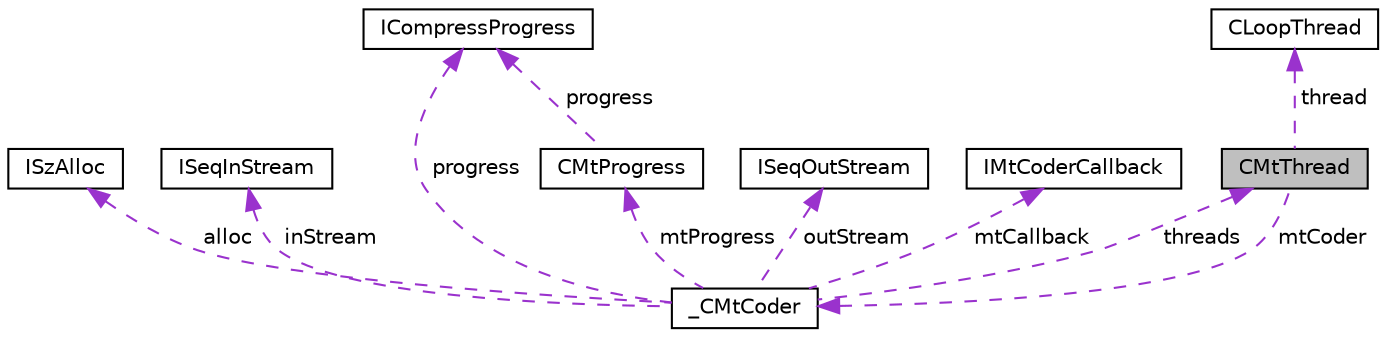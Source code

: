 digraph "CMtThread"
{
 // LATEX_PDF_SIZE
  edge [fontname="Helvetica",fontsize="10",labelfontname="Helvetica",labelfontsize="10"];
  node [fontname="Helvetica",fontsize="10",shape=record];
  Node1 [label="CMtThread",height=0.2,width=0.4,color="black", fillcolor="grey75", style="filled", fontcolor="black",tooltip=" "];
  Node2 -> Node1 [dir="back",color="darkorchid3",fontsize="10",style="dashed",label=" thread" ,fontname="Helvetica"];
  Node2 [label="CLoopThread",height=0.2,width=0.4,color="black", fillcolor="white", style="filled",URL="$struct_c_loop_thread.html",tooltip=" "];
  Node3 -> Node1 [dir="back",color="darkorchid3",fontsize="10",style="dashed",label=" mtCoder" ,fontname="Helvetica"];
  Node3 [label="_CMtCoder",height=0.2,width=0.4,color="black", fillcolor="white", style="filled",URL="$struct___c_mt_coder.html",tooltip=" "];
  Node4 -> Node3 [dir="back",color="darkorchid3",fontsize="10",style="dashed",label=" alloc" ,fontname="Helvetica"];
  Node4 [label="ISzAlloc",height=0.2,width=0.4,color="black", fillcolor="white", style="filled",URL="$struct_i_sz_alloc.html",tooltip=" "];
  Node5 -> Node3 [dir="back",color="darkorchid3",fontsize="10",style="dashed",label=" inStream" ,fontname="Helvetica"];
  Node5 [label="ISeqInStream",height=0.2,width=0.4,color="black", fillcolor="white", style="filled",URL="$struct_i_seq_in_stream.html",tooltip=" "];
  Node1 -> Node3 [dir="back",color="darkorchid3",fontsize="10",style="dashed",label=" threads" ,fontname="Helvetica"];
  Node6 -> Node3 [dir="back",color="darkorchid3",fontsize="10",style="dashed",label=" progress" ,fontname="Helvetica"];
  Node6 [label="ICompressProgress",height=0.2,width=0.4,color="black", fillcolor="white", style="filled",URL="$struct_i_compress_progress.html",tooltip=" "];
  Node7 -> Node3 [dir="back",color="darkorchid3",fontsize="10",style="dashed",label=" outStream" ,fontname="Helvetica"];
  Node7 [label="ISeqOutStream",height=0.2,width=0.4,color="black", fillcolor="white", style="filled",URL="$struct_i_seq_out_stream.html",tooltip=" "];
  Node8 -> Node3 [dir="back",color="darkorchid3",fontsize="10",style="dashed",label=" mtProgress" ,fontname="Helvetica"];
  Node8 [label="CMtProgress",height=0.2,width=0.4,color="black", fillcolor="white", style="filled",URL="$struct_c_mt_progress.html",tooltip=" "];
  Node6 -> Node8 [dir="back",color="darkorchid3",fontsize="10",style="dashed",label=" progress" ,fontname="Helvetica"];
  Node9 -> Node3 [dir="back",color="darkorchid3",fontsize="10",style="dashed",label=" mtCallback" ,fontname="Helvetica"];
  Node9 [label="IMtCoderCallback",height=0.2,width=0.4,color="black", fillcolor="white", style="filled",URL="$struct_i_mt_coder_callback.html",tooltip=" "];
}
